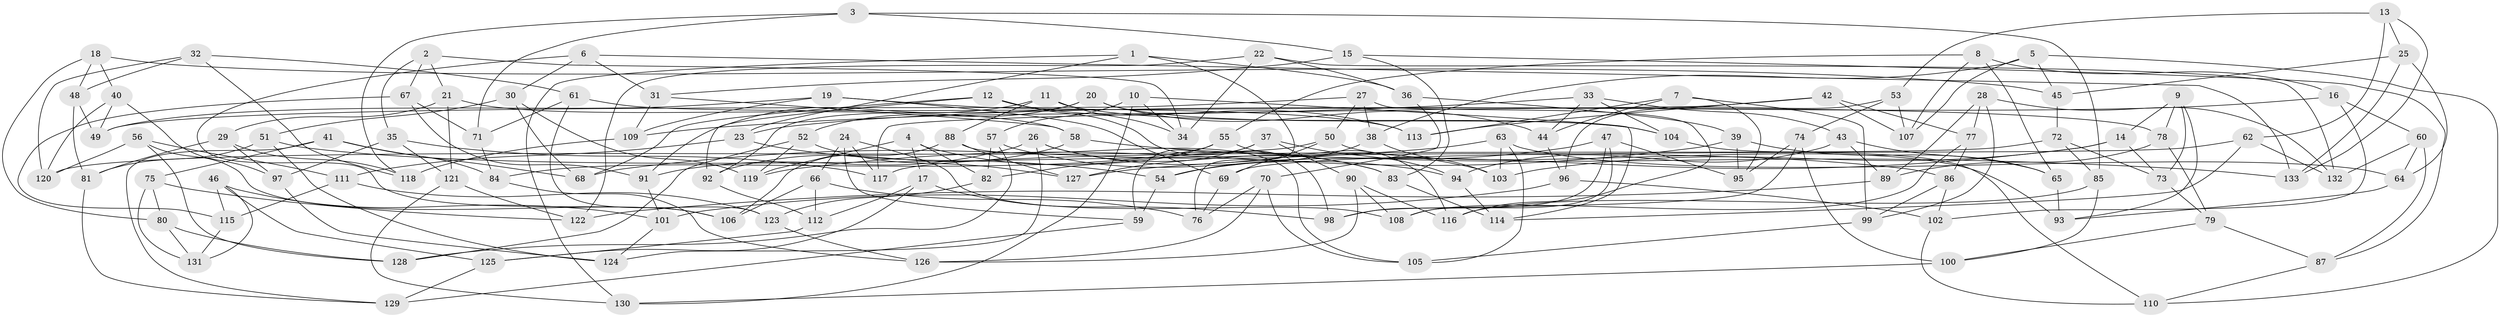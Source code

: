 // coarse degree distribution, {5: 0.13414634146341464, 6: 0.4878048780487805, 4: 0.36585365853658536, 3: 0.012195121951219513}
// Generated by graph-tools (version 1.1) at 2025/52/02/27/25 19:52:33]
// undirected, 133 vertices, 266 edges
graph export_dot {
graph [start="1"]
  node [color=gray90,style=filled];
  1;
  2;
  3;
  4;
  5;
  6;
  7;
  8;
  9;
  10;
  11;
  12;
  13;
  14;
  15;
  16;
  17;
  18;
  19;
  20;
  21;
  22;
  23;
  24;
  25;
  26;
  27;
  28;
  29;
  30;
  31;
  32;
  33;
  34;
  35;
  36;
  37;
  38;
  39;
  40;
  41;
  42;
  43;
  44;
  45;
  46;
  47;
  48;
  49;
  50;
  51;
  52;
  53;
  54;
  55;
  56;
  57;
  58;
  59;
  60;
  61;
  62;
  63;
  64;
  65;
  66;
  67;
  68;
  69;
  70;
  71;
  72;
  73;
  74;
  75;
  76;
  77;
  78;
  79;
  80;
  81;
  82;
  83;
  84;
  85;
  86;
  87;
  88;
  89;
  90;
  91;
  92;
  93;
  94;
  95;
  96;
  97;
  98;
  99;
  100;
  101;
  102;
  103;
  104;
  105;
  106;
  107;
  108;
  109;
  110;
  111;
  112;
  113;
  114;
  115;
  116;
  117;
  118;
  119;
  120;
  121;
  122;
  123;
  124;
  125;
  126;
  127;
  128;
  129;
  130;
  131;
  132;
  133;
  1 -- 76;
  1 -- 23;
  1 -- 36;
  1 -- 130;
  2 -- 35;
  2 -- 34;
  2 -- 67;
  2 -- 21;
  3 -- 118;
  3 -- 71;
  3 -- 15;
  3 -- 85;
  4 -- 119;
  4 -- 82;
  4 -- 17;
  4 -- 83;
  5 -- 110;
  5 -- 107;
  5 -- 45;
  5 -- 38;
  6 -- 31;
  6 -- 133;
  6 -- 30;
  6 -- 106;
  7 -- 44;
  7 -- 95;
  7 -- 99;
  7 -- 113;
  8 -- 16;
  8 -- 55;
  8 -- 65;
  8 -- 107;
  9 -- 73;
  9 -- 14;
  9 -- 78;
  9 -- 93;
  10 -- 57;
  10 -- 114;
  10 -- 34;
  10 -- 130;
  11 -- 34;
  11 -- 91;
  11 -- 104;
  11 -- 88;
  12 -- 113;
  12 -- 98;
  12 -- 68;
  12 -- 92;
  13 -- 133;
  13 -- 25;
  13 -- 62;
  13 -- 53;
  14 -- 73;
  14 -- 103;
  14 -- 127;
  15 -- 87;
  15 -- 31;
  15 -- 83;
  16 -- 60;
  16 -- 23;
  16 -- 102;
  17 -- 98;
  17 -- 112;
  17 -- 125;
  18 -- 80;
  18 -- 40;
  18 -- 48;
  18 -- 45;
  19 -- 49;
  19 -- 109;
  19 -- 113;
  19 -- 69;
  20 -- 52;
  20 -- 104;
  20 -- 92;
  20 -- 44;
  21 -- 121;
  21 -- 58;
  21 -- 29;
  22 -- 36;
  22 -- 122;
  22 -- 34;
  22 -- 132;
  23 -- 54;
  23 -- 111;
  24 -- 117;
  24 -- 59;
  24 -- 66;
  24 -- 108;
  25 -- 133;
  25 -- 45;
  25 -- 64;
  26 -- 124;
  26 -- 91;
  26 -- 83;
  26 -- 103;
  27 -- 49;
  27 -- 38;
  27 -- 50;
  27 -- 116;
  28 -- 132;
  28 -- 77;
  28 -- 89;
  28 -- 99;
  29 -- 81;
  29 -- 97;
  29 -- 118;
  30 -- 119;
  30 -- 68;
  30 -- 51;
  31 -- 58;
  31 -- 109;
  32 -- 120;
  32 -- 61;
  32 -- 118;
  32 -- 48;
  33 -- 43;
  33 -- 44;
  33 -- 104;
  33 -- 109;
  35 -- 117;
  35 -- 121;
  35 -- 97;
  36 -- 70;
  36 -- 39;
  37 -- 90;
  37 -- 94;
  37 -- 59;
  37 -- 127;
  38 -- 103;
  38 -- 54;
  39 -- 65;
  39 -- 119;
  39 -- 95;
  40 -- 49;
  40 -- 97;
  40 -- 120;
  41 -- 84;
  41 -- 68;
  41 -- 75;
  41 -- 129;
  42 -- 77;
  42 -- 113;
  42 -- 117;
  42 -- 107;
  43 -- 94;
  43 -- 65;
  43 -- 89;
  44 -- 96;
  45 -- 72;
  46 -- 131;
  46 -- 125;
  46 -- 115;
  46 -- 101;
  47 -- 54;
  47 -- 108;
  47 -- 98;
  47 -- 95;
  48 -- 49;
  48 -- 81;
  50 -- 69;
  50 -- 120;
  50 -- 93;
  51 -- 124;
  51 -- 81;
  51 -- 86;
  52 -- 128;
  52 -- 127;
  52 -- 119;
  53 -- 96;
  53 -- 74;
  53 -- 107;
  54 -- 59;
  55 -- 82;
  55 -- 116;
  55 -- 84;
  56 -- 128;
  56 -- 106;
  56 -- 120;
  56 -- 111;
  57 -- 94;
  57 -- 128;
  57 -- 82;
  58 -- 92;
  58 -- 133;
  59 -- 129;
  60 -- 132;
  60 -- 64;
  60 -- 87;
  61 -- 71;
  61 -- 123;
  61 -- 78;
  62 -- 69;
  62 -- 114;
  62 -- 132;
  63 -- 64;
  63 -- 103;
  63 -- 105;
  63 -- 68;
  64 -- 93;
  65 -- 93;
  66 -- 106;
  66 -- 112;
  66 -- 76;
  67 -- 71;
  67 -- 91;
  67 -- 115;
  69 -- 76;
  70 -- 105;
  70 -- 126;
  70 -- 76;
  71 -- 84;
  72 -- 73;
  72 -- 85;
  72 -- 117;
  73 -- 79;
  74 -- 98;
  74 -- 95;
  74 -- 100;
  75 -- 122;
  75 -- 80;
  75 -- 131;
  77 -- 86;
  77 -- 108;
  78 -- 79;
  78 -- 89;
  79 -- 100;
  79 -- 87;
  80 -- 128;
  80 -- 131;
  81 -- 129;
  82 -- 123;
  83 -- 114;
  84 -- 126;
  85 -- 116;
  85 -- 100;
  86 -- 99;
  86 -- 102;
  87 -- 110;
  88 -- 106;
  88 -- 127;
  88 -- 105;
  89 -- 122;
  90 -- 108;
  90 -- 126;
  90 -- 116;
  91 -- 101;
  92 -- 112;
  94 -- 114;
  96 -- 101;
  96 -- 102;
  97 -- 124;
  99 -- 105;
  100 -- 130;
  101 -- 124;
  102 -- 110;
  104 -- 110;
  109 -- 118;
  111 -- 115;
  111 -- 123;
  112 -- 125;
  115 -- 131;
  121 -- 122;
  121 -- 130;
  123 -- 126;
  125 -- 129;
}

